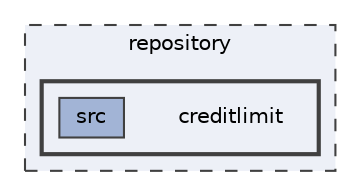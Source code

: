 digraph "repository/creditlimit"
{
 // LATEX_PDF_SIZE
  bgcolor="transparent";
  edge [fontname=Helvetica,fontsize=10,labelfontname=Helvetica,labelfontsize=10];
  node [fontname=Helvetica,fontsize=10,shape=box,height=0.2,width=0.4];
  compound=true
  subgraph clusterdir_b67a65b3e0ec834719b9c39fd2c3a507 {
    graph [ bgcolor="#edf0f7", pencolor="grey25", label="repository", fontname=Helvetica,fontsize=10 style="filled,dashed", URL="dir_b67a65b3e0ec834719b9c39fd2c3a507.html",tooltip=""]
  subgraph clusterdir_9bb4e3bc3dfe8add2f946376e11b4d05 {
    graph [ bgcolor="#edf0f7", pencolor="grey25", label="", fontname=Helvetica,fontsize=10 style="filled,bold", URL="dir_9bb4e3bc3dfe8add2f946376e11b4d05.html",tooltip=""]
    dir_9bb4e3bc3dfe8add2f946376e11b4d05 [shape=plaintext, label="creditlimit"];
  dir_9f93c806d0488721c8bda5a7d08ef899 [label="src", fillcolor="#a2b4d6", color="grey25", style="filled", URL="dir_9f93c806d0488721c8bda5a7d08ef899.html",tooltip=""];
  }
  }
}
